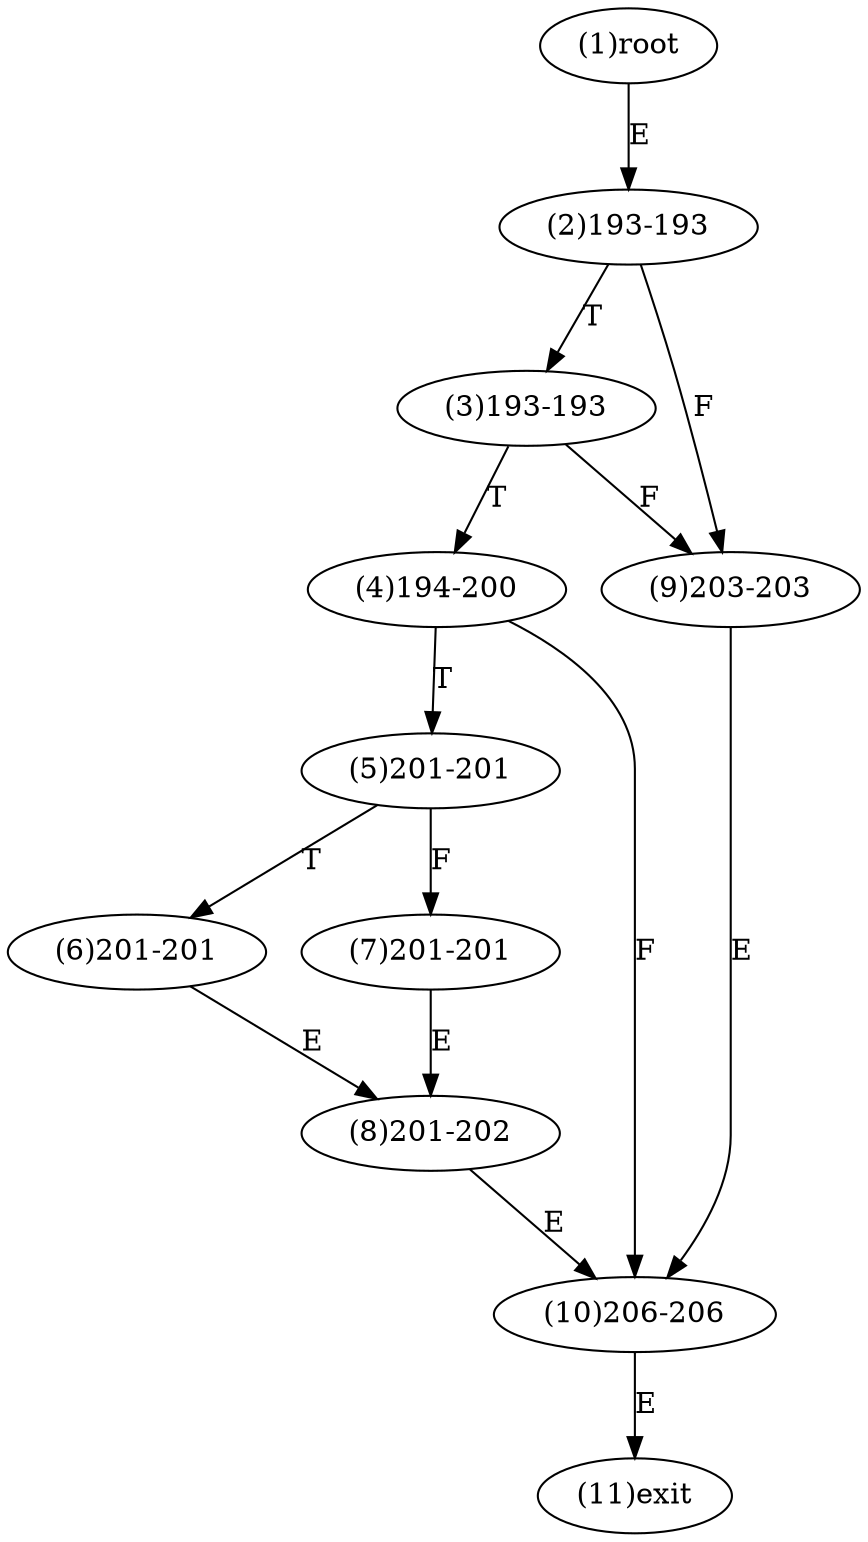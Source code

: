 digraph "" { 
1[ label="(1)root"];
2[ label="(2)193-193"];
3[ label="(3)193-193"];
4[ label="(4)194-200"];
5[ label="(5)201-201"];
6[ label="(6)201-201"];
7[ label="(7)201-201"];
8[ label="(8)201-202"];
9[ label="(9)203-203"];
10[ label="(10)206-206"];
11[ label="(11)exit"];
1->2[ label="E"];
2->9[ label="F"];
2->3[ label="T"];
3->9[ label="F"];
3->4[ label="T"];
4->10[ label="F"];
4->5[ label="T"];
5->7[ label="F"];
5->6[ label="T"];
6->8[ label="E"];
7->8[ label="E"];
8->10[ label="E"];
9->10[ label="E"];
10->11[ label="E"];
}